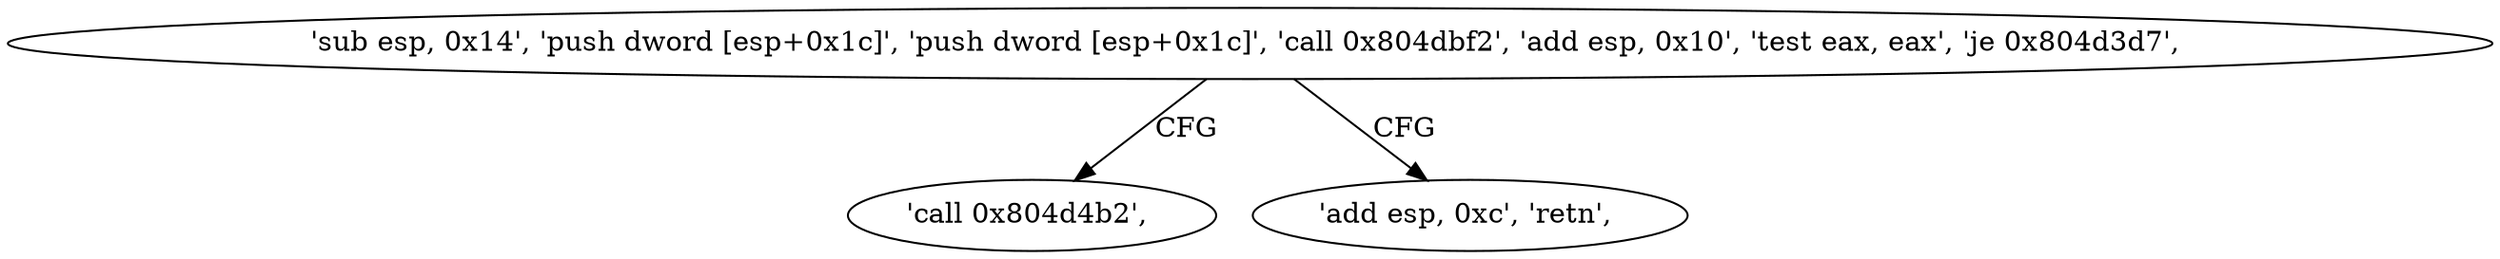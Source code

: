 digraph "func" {
"134534076" [label = "'sub esp, 0x14', 'push dword [esp+0x1c]', 'push dword [esp+0x1c]', 'call 0x804dbf2', 'add esp, 0x10', 'test eax, eax', 'je 0x804d3d7', " ]
"134534103" [label = "'call 0x804d4b2', " ]
"134534099" [label = "'add esp, 0xc', 'retn', " ]
"134534076" -> "134534103" [ label = "CFG" ]
"134534076" -> "134534099" [ label = "CFG" ]
}
